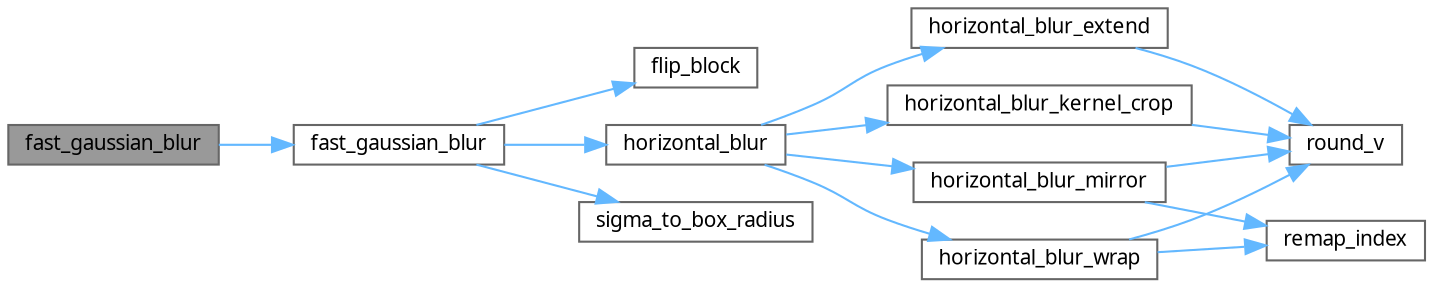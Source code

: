 digraph "fast_gaussian_blur"
{
 // INTERACTIVE_SVG=YES
 // LATEX_PDF_SIZE
  bgcolor="transparent";
  edge [fontname=Verdana,fontsize=10,labelfontname=Verdana,labelfontsize=10];
  node [fontname=Verdana,fontsize=10,shape=box,height=0.2,width=0.4];
  rankdir="LR";
  Node1 [id="Node000001",label="fast_gaussian_blur",height=0.2,width=0.4,color="gray40", fillcolor="grey60", style="filled", fontcolor="black",tooltip="Utility template dispatcher function for fast_gaussian_blur. Templated by buffer data type."];
  Node1 -> Node2 [id="edge1_Node000001_Node000002",color="steelblue1",style="solid",tooltip=" "];
  Node2 [id="Node000002",label="fast_gaussian_blur",height=0.2,width=0.4,color="grey40", fillcolor="white", style="filled",URL="$a38960.html#a3aed1f2a21abcb43846f95bf0931c4c0",tooltip="This function performs a fast Gaussian blur. Templated by buffer data type T and number of passes N."];
  Node2 -> Node3 [id="edge2_Node000002_Node000003",color="steelblue1",style="solid",tooltip=" "];
  Node3 [id="Node000003",label="flip_block",height=0.2,width=0.4,color="grey40", fillcolor="white", style="filled",URL="$a38960.html#a7191aa1b14ce65231ee4063e4c553134",tooltip="This function performs a 2D tranposition of an image."];
  Node2 -> Node4 [id="edge3_Node000002_Node000004",color="steelblue1",style="solid",tooltip=" "];
  Node4 [id="Node000004",label="horizontal_blur",height=0.2,width=0.4,color="grey40", fillcolor="white", style="filled",URL="$a38960.html#ac2c6b7eb7fa944f2551f7ca9367bd54c",tooltip="Utility template dispatcher function for horizontal_blur. Templated by buffer data type T,..."];
  Node4 -> Node5 [id="edge4_Node000004_Node000005",color="steelblue1",style="solid",tooltip=" "];
  Node5 [id="Node000005",label="horizontal_blur_extend",height=0.2,width=0.4,color="grey40", fillcolor="white", style="filled",URL="$a38960.html#a751e1f0cd829a5d5f37180e072b78ab2",tooltip="This function performs a single separable horizontal box blur pass with border extend policy...."];
  Node5 -> Node6 [id="edge5_Node000005_Node000006",color="steelblue1",style="solid",tooltip=" "];
  Node6 [id="Node000006",label="round_v",height=0.2,width=0.4,color="grey40", fillcolor="white", style="filled",URL="$a38960.html#a5397ae7efe08dfe8b80fd7c1dbc60bf8",tooltip="helper to compute rounding value for the specified type. This is used to alleviate integer types roun..."];
  Node4 -> Node7 [id="edge6_Node000004_Node000007",color="steelblue1",style="solid",tooltip=" "];
  Node7 [id="Node000007",label="horizontal_blur_kernel_crop",height=0.2,width=0.4,color="grey40", fillcolor="white", style="filled",URL="$a38960.html#a2015be94b95780cdcd0572effed5768b",tooltip="This function performs a single separable horizontal box blur pass with kernel crop border policy...."];
  Node7 -> Node6 [id="edge7_Node000007_Node000006",color="steelblue1",style="solid",tooltip=" "];
  Node4 -> Node8 [id="edge8_Node000004_Node000008",color="steelblue1",style="solid",tooltip=" "];
  Node8 [id="Node000008",label="horizontal_blur_mirror",height=0.2,width=0.4,color="grey40", fillcolor="white", style="filled",URL="$a38960.html#af30f5af8ce044cca58c0bfe825514c43",tooltip="This function performs a single separable horizontal box blur pass with mirror border policy...."];
  Node8 -> Node9 [id="edge9_Node000008_Node000009",color="steelblue1",style="solid",tooltip=" "];
  Node9 [id="Node000009",label="remap_index",height=0.2,width=0.4,color="grey40", fillcolor="white", style="filled",URL="$a38960.html#a29f766ddb647638fa64751b889de4a30",tooltip="Helper to compute array indices for different border policies."];
  Node8 -> Node6 [id="edge10_Node000008_Node000006",color="steelblue1",style="solid",tooltip=" "];
  Node4 -> Node10 [id="edge11_Node000004_Node000010",color="steelblue1",style="solid",tooltip=" "];
  Node10 [id="Node000010",label="horizontal_blur_wrap",height=0.2,width=0.4,color="grey40", fillcolor="white", style="filled",URL="$a38960.html#aca99ab1cd3e76aff7d9a7f956be98712",tooltip="This function performs a single separable horizontal box blur pass with mirror border policy...."];
  Node10 -> Node9 [id="edge12_Node000010_Node000009",color="steelblue1",style="solid",tooltip=" "];
  Node10 -> Node6 [id="edge13_Node000010_Node000006",color="steelblue1",style="solid",tooltip=" "];
  Node2 -> Node11 [id="edge14_Node000002_Node000011",color="steelblue1",style="solid",tooltip=" "];
  Node11 [id="Node000011",label="sigma_to_box_radius",height=0.2,width=0.4,color="grey40", fillcolor="white", style="filled",URL="$a38960.html#a72a968ebf236ac4aad0bc61ebd56f12f",tooltip="This function converts the standard deviation of Gaussian blur into a box radius for each box blur pa..."];
}
